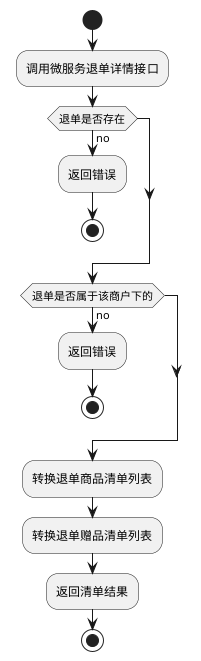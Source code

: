 @startuml
start
:调用微服务退单详情接口;
if(退单是否存在) then(no)
:返回错误;
stop;
endif;
if(退单是否属于该商户下的) then(no)
:返回错误;
stop;
endif;
:转换退单商品清单列表;
:转换退单赠品清单列表;
:返回清单结果;
stop
@enduml